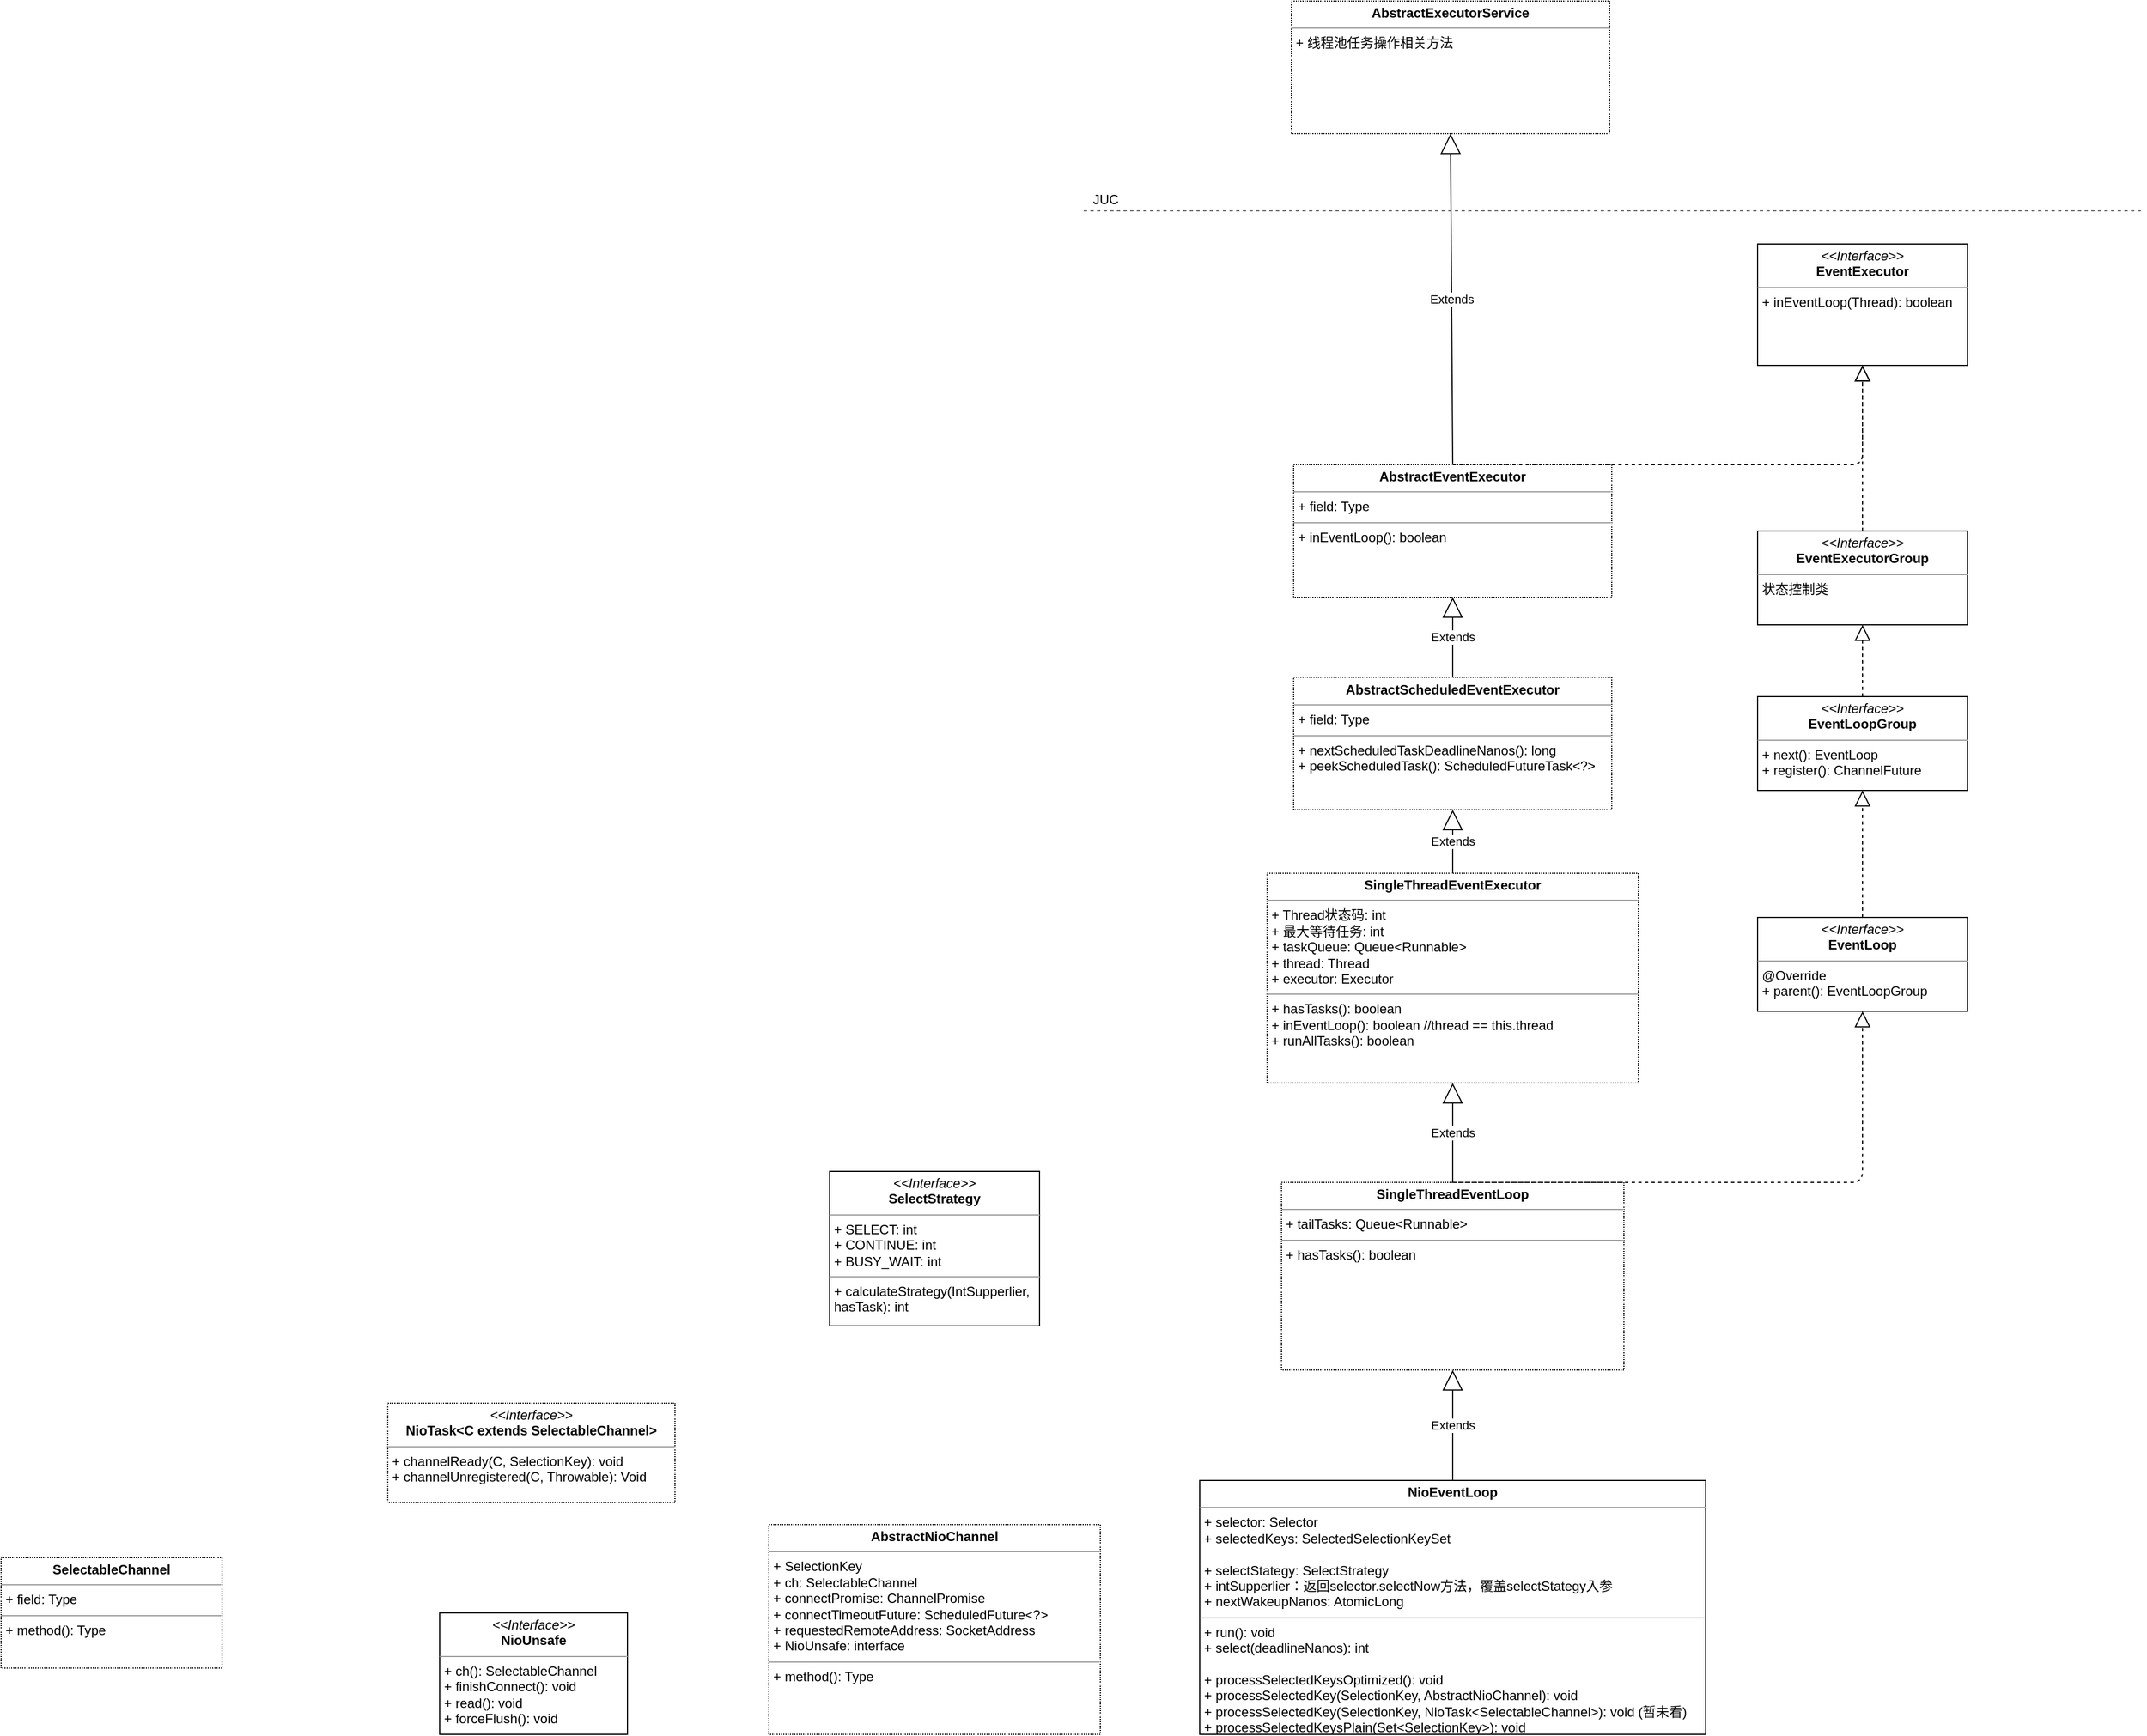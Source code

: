 <mxfile version="14.6.6" type="github" pages="2">
  <diagram id="DDf6Si7hI6gckKC9rxQ4" name="NioEventLoop">
    <mxGraphModel dx="2012" dy="1942" grid="1" gridSize="10" guides="1" tooltips="1" connect="1" arrows="1" fold="1" page="1" pageScale="1" pageWidth="827" pageHeight="1169" math="0" shadow="0">
      <root>
        <mxCell id="0" />
        <mxCell id="1" parent="0" />
        <mxCell id="Be-V4V3GPX-fZBKAhtMd-1" value="&lt;p style=&quot;margin: 0px ; margin-top: 4px ; text-align: center&quot;&gt;&lt;b&gt;SingleThreadEventExecutor&lt;/b&gt;&lt;/p&gt;&lt;hr size=&quot;1&quot;&gt;&lt;p style=&quot;margin: 0px ; margin-left: 4px&quot;&gt;+ Thread状态码: int&lt;/p&gt;&lt;p style=&quot;margin: 0px ; margin-left: 4px&quot;&gt;+ 最大等待任务: int&lt;/p&gt;&lt;p style=&quot;margin: 0px ; margin-left: 4px&quot;&gt;+ taskQueue: Queue&amp;lt;Runnable&amp;gt;&lt;/p&gt;&lt;p style=&quot;margin: 0px ; margin-left: 4px&quot;&gt;+ thread: Thread&lt;/p&gt;&lt;p style=&quot;margin: 0px ; margin-left: 4px&quot;&gt;+ executor: Executor&lt;/p&gt;&lt;hr size=&quot;1&quot;&gt;&lt;p style=&quot;margin: 0px ; margin-left: 4px&quot;&gt;+ hasTasks(): boolean&lt;/p&gt;&lt;p style=&quot;margin: 0px ; margin-left: 4px&quot;&gt;+ inEventLoop(): boolean //thread == this.thread&lt;/p&gt;&lt;p style=&quot;margin: 0px ; margin-left: 4px&quot;&gt;+ runAllTasks(): boolean&lt;/p&gt;" style="verticalAlign=top;align=left;overflow=fill;fontSize=12;fontFamily=Helvetica;html=1;dashed=1;dashPattern=1 1;" parent="1" vertex="1">
          <mxGeometry x="336" y="120" width="336" height="190" as="geometry" />
        </mxCell>
        <mxCell id="Zlzf69k-lu1rIVjhK5aO-1" value="&lt;p style=&quot;margin: 0px ; margin-top: 4px ; text-align: center&quot;&gt;&lt;b&gt;SingleThreadEventLoop&lt;/b&gt;&lt;/p&gt;&lt;hr size=&quot;1&quot;&gt;&lt;p style=&quot;margin: 0px ; margin-left: 4px&quot;&gt;+ tailTasks: Queue&amp;lt;Runnable&amp;gt;&lt;/p&gt;&lt;hr size=&quot;1&quot;&gt;&lt;p style=&quot;margin: 0px ; margin-left: 4px&quot;&gt;+ hasTasks(): boolean&lt;/p&gt;" style="verticalAlign=top;align=left;overflow=fill;fontSize=12;fontFamily=Helvetica;html=1;dashed=1;dashPattern=1 1;" parent="1" vertex="1">
          <mxGeometry x="349" y="400" width="310" height="170" as="geometry" />
        </mxCell>
        <mxCell id="Zlzf69k-lu1rIVjhK5aO-2" value="&lt;p style=&quot;margin: 0px ; margin-top: 4px ; text-align: center&quot;&gt;&lt;i&gt;&amp;lt;&amp;lt;Interface&amp;gt;&amp;gt;&lt;/i&gt;&lt;br&gt;&lt;b&gt;EventLoop&lt;/b&gt;&lt;/p&gt;&lt;hr size=&quot;1&quot;&gt;&lt;p style=&quot;margin: 0px ; margin-left: 4px&quot;&gt;&lt;/p&gt;&lt;p style=&quot;margin: 0px ; margin-left: 4px&quot;&gt;@Override&lt;/p&gt;&lt;p style=&quot;margin: 0px ; margin-left: 4px&quot;&gt;+ parent(): EventLoopGroup&lt;br&gt;&lt;br&gt;&lt;/p&gt;" style="verticalAlign=top;align=left;overflow=fill;fontSize=12;fontFamily=Helvetica;html=1;" parent="1" vertex="1">
          <mxGeometry x="780" y="160" width="190" height="85" as="geometry" />
        </mxCell>
        <mxCell id="Zlzf69k-lu1rIVjhK5aO-3" value="&lt;p style=&quot;margin: 0px ; margin-top: 4px ; text-align: center&quot;&gt;&lt;i&gt;&amp;lt;&amp;lt;Interface&amp;gt;&amp;gt;&lt;/i&gt;&lt;br&gt;&lt;b&gt;EventLoopGroup&lt;/b&gt;&lt;/p&gt;&lt;hr size=&quot;1&quot;&gt;&lt;p style=&quot;margin: 0px ; margin-left: 4px&quot;&gt;&lt;/p&gt;&lt;p style=&quot;margin: 0px ; margin-left: 4px&quot;&gt;&lt;span&gt;+ next(): EventLoop&lt;/span&gt;&lt;br&gt;&lt;/p&gt;&lt;p style=&quot;margin: 0px ; margin-left: 4px&quot;&gt;&lt;span&gt;+ register(): ChannelFuture&lt;/span&gt;&lt;/p&gt;&lt;p style=&quot;margin: 0px ; margin-left: 4px&quot;&gt;&lt;br&gt;&lt;/p&gt;" style="verticalAlign=top;align=left;overflow=fill;fontSize=12;fontFamily=Helvetica;html=1;" parent="1" vertex="1">
          <mxGeometry x="780" y="-40" width="190" height="85" as="geometry" />
        </mxCell>
        <mxCell id="Zlzf69k-lu1rIVjhK5aO-4" value="&lt;p style=&quot;margin: 0px ; margin-top: 4px ; text-align: center&quot;&gt;&lt;i&gt;&amp;lt;&amp;lt;Interface&amp;gt;&amp;gt;&lt;/i&gt;&lt;br&gt;&lt;b&gt;EventExecutorGroup&lt;/b&gt;&lt;/p&gt;&lt;hr size=&quot;1&quot;&gt;&lt;p style=&quot;margin: 0px ; margin-left: 4px&quot;&gt;&lt;/p&gt;&lt;p style=&quot;margin: 0px ; margin-left: 4px&quot;&gt;状态控制类&lt;/p&gt;&lt;p style=&quot;margin: 0px ; margin-left: 4px&quot;&gt;&lt;br&gt;&lt;/p&gt;" style="verticalAlign=top;align=left;overflow=fill;fontSize=12;fontFamily=Helvetica;html=1;" parent="1" vertex="1">
          <mxGeometry x="780" y="-190" width="190" height="85" as="geometry" />
        </mxCell>
        <mxCell id="Zlzf69k-lu1rIVjhK5aO-5" value="Extends" style="endArrow=block;endSize=16;endFill=0;html=1;exitX=0.5;exitY=0;exitDx=0;exitDy=0;entryX=0.5;entryY=1;entryDx=0;entryDy=0;" parent="1" source="Zlzf69k-lu1rIVjhK5aO-1" target="Be-V4V3GPX-fZBKAhtMd-1" edge="1">
          <mxGeometry width="160" relative="1" as="geometry">
            <mxPoint x="620" y="210" as="sourcePoint" />
            <mxPoint x="780" y="210" as="targetPoint" />
          </mxGeometry>
        </mxCell>
        <mxCell id="Zlzf69k-lu1rIVjhK5aO-6" value="" style="endArrow=block;dashed=1;endFill=0;endSize=12;html=1;exitX=0.5;exitY=0;exitDx=0;exitDy=0;entryX=0.5;entryY=1;entryDx=0;entryDy=0;" parent="1" source="Zlzf69k-lu1rIVjhK5aO-1" target="Zlzf69k-lu1rIVjhK5aO-2" edge="1">
          <mxGeometry width="160" relative="1" as="geometry">
            <mxPoint x="770" y="320" as="sourcePoint" />
            <mxPoint x="930" y="320" as="targetPoint" />
            <Array as="points">
              <mxPoint x="875" y="400" />
            </Array>
          </mxGeometry>
        </mxCell>
        <mxCell id="Zlzf69k-lu1rIVjhK5aO-7" value="" style="endArrow=block;dashed=1;endFill=0;endSize=12;html=1;exitX=0.5;exitY=0;exitDx=0;exitDy=0;entryX=0.5;entryY=1;entryDx=0;entryDy=0;" parent="1" source="Zlzf69k-lu1rIVjhK5aO-2" target="Zlzf69k-lu1rIVjhK5aO-3" edge="1">
          <mxGeometry width="160" relative="1" as="geometry">
            <mxPoint x="810" y="110" as="sourcePoint" />
            <mxPoint x="970" y="110" as="targetPoint" />
          </mxGeometry>
        </mxCell>
        <mxCell id="Zlzf69k-lu1rIVjhK5aO-8" value="&lt;p style=&quot;margin: 0px ; margin-top: 4px ; text-align: center&quot;&gt;&lt;b&gt;NioEventLoop&lt;/b&gt;&lt;/p&gt;&lt;hr size=&quot;1&quot;&gt;&lt;p style=&quot;margin: 0px ; margin-left: 4px&quot;&gt;+ selector: Selector&lt;/p&gt;&lt;p style=&quot;margin: 0px ; margin-left: 4px&quot;&gt;+ selectedKeys: SelectedSelectionKeySet&lt;/p&gt;&lt;p style=&quot;margin: 0px ; margin-left: 4px&quot;&gt;&lt;br&gt;&lt;/p&gt;&lt;p style=&quot;margin: 0px ; margin-left: 4px&quot;&gt;+ selectStategy: SelectStrategy&lt;/p&gt;&lt;p style=&quot;margin: 0px ; margin-left: 4px&quot;&gt;+ intSupperlier：返回selector.selectNow方法，覆盖selectStategy入参&lt;/p&gt;&lt;p style=&quot;margin: 0px ; margin-left: 4px&quot;&gt;+ nextWakeupNanos: AtomicLong&lt;/p&gt;&lt;hr size=&quot;1&quot;&gt;&lt;p style=&quot;margin: 0px ; margin-left: 4px&quot;&gt;+ run(): void&lt;/p&gt;&lt;p style=&quot;margin: 0px ; margin-left: 4px&quot;&gt;+ select(deadlineNanos): int&lt;/p&gt;&lt;p style=&quot;margin: 0px ; margin-left: 4px&quot;&gt;&lt;br&gt;&lt;/p&gt;&lt;p style=&quot;margin: 0px ; margin-left: 4px&quot;&gt;+ processSelectedKeysOptimized(): void&lt;/p&gt;&lt;p style=&quot;margin: 0px ; margin-left: 4px&quot;&gt;+ processSelectedKey(SelectionKey, AbstractNioChannel): void&lt;/p&gt;&lt;p style=&quot;margin: 0px ; margin-left: 4px&quot;&gt;+ processSelectedKey(SelectionKey, NioTask&amp;lt;SelectableChannel&amp;gt;): void (暂未看)&lt;/p&gt;&lt;p style=&quot;margin: 0px ; margin-left: 4px&quot;&gt;+ processSelectedKeysPlain(Set&amp;lt;SelectionKey&amp;gt;): void&lt;/p&gt;" style="verticalAlign=top;align=left;overflow=fill;fontSize=12;fontFamily=Helvetica;html=1;" parent="1" vertex="1">
          <mxGeometry x="275" y="670" width="458" height="230" as="geometry" />
        </mxCell>
        <mxCell id="Zlzf69k-lu1rIVjhK5aO-9" value="Extends" style="endArrow=block;endSize=16;endFill=0;html=1;exitX=0.5;exitY=0;exitDx=0;exitDy=0;entryX=0.5;entryY=1;entryDx=0;entryDy=0;" parent="1" source="Zlzf69k-lu1rIVjhK5aO-8" target="Zlzf69k-lu1rIVjhK5aO-1" edge="1">
          <mxGeometry width="160" relative="1" as="geometry">
            <mxPoint x="500" y="610" as="sourcePoint" />
            <mxPoint x="660" y="610" as="targetPoint" />
          </mxGeometry>
        </mxCell>
        <mxCell id="Zlzf69k-lu1rIVjhK5aO-10" value="&lt;p style=&quot;margin: 0px ; margin-top: 4px ; text-align: center&quot;&gt;&lt;i&gt;&amp;lt;&amp;lt;Interface&amp;gt;&amp;gt;&lt;/i&gt;&lt;br&gt;&lt;b&gt;SelectStrategy&lt;/b&gt;&lt;/p&gt;&lt;hr size=&quot;1&quot;&gt;&lt;p style=&quot;margin: 0px ; margin-left: 4px&quot;&gt;+ SELECT: int&lt;br&gt;+ CONTINUE: int&lt;/p&gt;&lt;p style=&quot;margin: 0px ; margin-left: 4px&quot;&gt;+ BUSY_WAIT: int&lt;/p&gt;&lt;hr size=&quot;1&quot;&gt;&lt;p style=&quot;margin: 0px ; margin-left: 4px&quot;&gt;+ calculateStrategy(IntSupperlier,&lt;/p&gt;&lt;p style=&quot;margin: 0px ; margin-left: 4px&quot;&gt;hasTask): int&lt;br&gt;&lt;/p&gt;" style="verticalAlign=top;align=left;overflow=fill;fontSize=12;fontFamily=Helvetica;html=1;" parent="1" vertex="1">
          <mxGeometry x="-60" y="390" width="190" height="140" as="geometry" />
        </mxCell>
        <mxCell id="Zlzf69k-lu1rIVjhK5aO-11" value="&lt;p style=&quot;margin: 0px ; margin-top: 4px ; text-align: center&quot;&gt;&lt;b&gt;AbstractScheduledEventExecutor&lt;/b&gt;&lt;/p&gt;&lt;hr size=&quot;1&quot;&gt;&lt;p style=&quot;margin: 0px ; margin-left: 4px&quot;&gt;+ field: Type&lt;/p&gt;&lt;hr size=&quot;1&quot;&gt;&lt;p style=&quot;margin: 0px ; margin-left: 4px&quot;&gt;+ nextScheduledTaskDeadlineNanos(): long&lt;/p&gt;&lt;p style=&quot;margin: 0px ; margin-left: 4px&quot;&gt;+ peekScheduledTask(): ScheduledFutureTask&amp;lt;?&amp;gt;&lt;/p&gt;" style="verticalAlign=top;align=left;overflow=fill;fontSize=12;fontFamily=Helvetica;html=1;dashed=1;dashPattern=1 1;" parent="1" vertex="1">
          <mxGeometry x="360" y="-57.5" width="288" height="120" as="geometry" />
        </mxCell>
        <mxCell id="Zlzf69k-lu1rIVjhK5aO-13" value="&lt;p style=&quot;margin: 0px ; margin-top: 4px ; text-align: center&quot;&gt;&lt;b&gt;AbstractEventExecutor&lt;/b&gt;&lt;/p&gt;&lt;hr size=&quot;1&quot;&gt;&lt;p style=&quot;margin: 0px ; margin-left: 4px&quot;&gt;+ field: Type&lt;/p&gt;&lt;hr size=&quot;1&quot;&gt;&lt;p style=&quot;margin: 0px ; margin-left: 4px&quot;&gt;+ inEventLoop(): boolean&lt;/p&gt;" style="verticalAlign=top;align=left;overflow=fill;fontSize=12;fontFamily=Helvetica;html=1;dashed=1;dashPattern=1 1;" parent="1" vertex="1">
          <mxGeometry x="360" y="-250" width="288" height="120" as="geometry" />
        </mxCell>
        <mxCell id="Zlzf69k-lu1rIVjhK5aO-14" value="&lt;p style=&quot;margin: 0px ; margin-top: 4px ; text-align: center&quot;&gt;&lt;i&gt;&amp;lt;&amp;lt;Interface&amp;gt;&amp;gt;&lt;/i&gt;&lt;br&gt;&lt;b&gt;EventExecutor&lt;/b&gt;&lt;/p&gt;&lt;hr size=&quot;1&quot;&gt;&lt;p style=&quot;margin: 0px ; margin-left: 4px&quot;&gt;+ inEventLoop(Thread): boolean&lt;br&gt;&lt;/p&gt;" style="verticalAlign=top;align=left;overflow=fill;fontSize=12;fontFamily=Helvetica;html=1;" parent="1" vertex="1">
          <mxGeometry x="780" y="-450" width="190" height="110" as="geometry" />
        </mxCell>
        <mxCell id="Zlzf69k-lu1rIVjhK5aO-15" value="&lt;p style=&quot;margin: 0px ; margin-top: 4px ; text-align: center&quot;&gt;&lt;b&gt;AbstractExecutorService&lt;/b&gt;&lt;/p&gt;&lt;hr size=&quot;1&quot;&gt;&lt;p style=&quot;margin: 0px ; margin-left: 4px&quot;&gt;+ 线程池任务操作相关方法&lt;/p&gt;" style="verticalAlign=top;align=left;overflow=fill;fontSize=12;fontFamily=Helvetica;html=1;dashed=1;dashPattern=1 1;" parent="1" vertex="1">
          <mxGeometry x="358" y="-670" width="288" height="120" as="geometry" />
        </mxCell>
        <mxCell id="Zlzf69k-lu1rIVjhK5aO-16" value="" style="endArrow=none;dashed=1;html=1;fillColor=#f5f5f5;strokeColor=#666666;" parent="1" edge="1">
          <mxGeometry width="50" height="50" relative="1" as="geometry">
            <mxPoint x="170" y="-480" as="sourcePoint" />
            <mxPoint x="1130" y="-480" as="targetPoint" />
          </mxGeometry>
        </mxCell>
        <mxCell id="Zlzf69k-lu1rIVjhK5aO-17" value="JUC" style="text;html=1;strokeColor=none;fillColor=none;align=center;verticalAlign=middle;whiteSpace=wrap;rounded=0;" parent="1" vertex="1">
          <mxGeometry x="170" y="-500" width="40" height="20" as="geometry" />
        </mxCell>
        <mxCell id="Zlzf69k-lu1rIVjhK5aO-19" value="Extends" style="endArrow=block;endSize=16;endFill=0;html=1;exitX=0.5;exitY=0;exitDx=0;exitDy=0;entryX=0.5;entryY=1;entryDx=0;entryDy=0;" parent="1" source="Zlzf69k-lu1rIVjhK5aO-13" target="Zlzf69k-lu1rIVjhK5aO-15" edge="1">
          <mxGeometry width="160" relative="1" as="geometry">
            <mxPoint x="470" y="-460" as="sourcePoint" />
            <mxPoint x="630" y="-460" as="targetPoint" />
          </mxGeometry>
        </mxCell>
        <mxCell id="Zlzf69k-lu1rIVjhK5aO-20" value="Extends" style="endArrow=block;endSize=16;endFill=0;html=1;exitX=0.5;exitY=0;exitDx=0;exitDy=0;entryX=0.5;entryY=1;entryDx=0;entryDy=0;" parent="1" source="Be-V4V3GPX-fZBKAhtMd-1" target="Zlzf69k-lu1rIVjhK5aO-11" edge="1">
          <mxGeometry width="160" relative="1" as="geometry">
            <mxPoint x="512" y="410" as="sourcePoint" />
            <mxPoint x="512" y="320" as="targetPoint" />
          </mxGeometry>
        </mxCell>
        <mxCell id="Zlzf69k-lu1rIVjhK5aO-21" value="Extends" style="endArrow=block;endSize=16;endFill=0;html=1;exitX=0.5;exitY=0;exitDx=0;exitDy=0;entryX=0.5;entryY=1;entryDx=0;entryDy=0;" parent="1" source="Zlzf69k-lu1rIVjhK5aO-11" target="Zlzf69k-lu1rIVjhK5aO-13" edge="1">
          <mxGeometry width="160" relative="1" as="geometry">
            <mxPoint x="522" y="420" as="sourcePoint" />
            <mxPoint x="522" y="330" as="targetPoint" />
          </mxGeometry>
        </mxCell>
        <mxCell id="Zlzf69k-lu1rIVjhK5aO-22" value="" style="endArrow=block;dashed=1;endFill=0;endSize=12;html=1;exitX=0.5;exitY=0;exitDx=0;exitDy=0;entryX=0.5;entryY=1;entryDx=0;entryDy=0;" parent="1" source="Zlzf69k-lu1rIVjhK5aO-13" target="Zlzf69k-lu1rIVjhK5aO-14" edge="1">
          <mxGeometry width="160" relative="1" as="geometry">
            <mxPoint x="610" y="-290" as="sourcePoint" />
            <mxPoint x="770" y="-290" as="targetPoint" />
            <Array as="points">
              <mxPoint x="875" y="-250" />
            </Array>
          </mxGeometry>
        </mxCell>
        <mxCell id="Zlzf69k-lu1rIVjhK5aO-23" value="" style="endArrow=block;dashed=1;endFill=0;endSize=12;html=1;exitX=0.5;exitY=0;exitDx=0;exitDy=0;entryX=0.5;entryY=1;entryDx=0;entryDy=0;" parent="1" source="Zlzf69k-lu1rIVjhK5aO-3" target="Zlzf69k-lu1rIVjhK5aO-4" edge="1">
          <mxGeometry width="160" relative="1" as="geometry">
            <mxPoint x="895" y="170" as="sourcePoint" />
            <mxPoint x="895" y="55" as="targetPoint" />
          </mxGeometry>
        </mxCell>
        <mxCell id="Zlzf69k-lu1rIVjhK5aO-24" value="" style="endArrow=block;dashed=1;endFill=0;endSize=12;html=1;exitX=0.5;exitY=0;exitDx=0;exitDy=0;entryX=0.5;entryY=1;entryDx=0;entryDy=0;" parent="1" source="Zlzf69k-lu1rIVjhK5aO-4" target="Zlzf69k-lu1rIVjhK5aO-14" edge="1">
          <mxGeometry width="160" relative="1" as="geometry">
            <mxPoint x="905" y="180" as="sourcePoint" />
            <mxPoint x="905" y="65" as="targetPoint" />
          </mxGeometry>
        </mxCell>
        <mxCell id="3vGNYZLkO1yV4LC2Xz1X-1" value="&lt;p style=&quot;margin: 0px ; margin-top: 4px ; text-align: center&quot;&gt;&lt;b&gt;AbstractNioChannel&lt;/b&gt;&lt;/p&gt;&lt;hr size=&quot;1&quot;&gt;&lt;p style=&quot;margin: 0px ; margin-left: 4px&quot;&gt;+ SelectionKey&lt;/p&gt;&lt;p style=&quot;margin: 0px ; margin-left: 4px&quot;&gt;+ ch: SelectableChannel&lt;/p&gt;&lt;p style=&quot;margin: 0px ; margin-left: 4px&quot;&gt;+ connectPromise: ChannelPromise&lt;/p&gt;&lt;p style=&quot;margin: 0px ; margin-left: 4px&quot;&gt;+ connectTimeoutFuture: ScheduledFuture&amp;lt;?&amp;gt;&lt;/p&gt;&lt;p style=&quot;margin: 0px ; margin-left: 4px&quot;&gt;+ requestedRemoteAddress: SocketAddress&lt;/p&gt;&lt;p style=&quot;margin: 0px ; margin-left: 4px&quot;&gt;+ NioUnsafe: interface&lt;/p&gt;&lt;hr size=&quot;1&quot;&gt;&lt;p style=&quot;margin: 0px ; margin-left: 4px&quot;&gt;+ method(): Type&lt;/p&gt;" style="verticalAlign=top;align=left;overflow=fill;fontSize=12;fontFamily=Helvetica;html=1;dashed=1;dashPattern=1 1;" parent="1" vertex="1">
          <mxGeometry x="-115" y="710" width="300" height="190" as="geometry" />
        </mxCell>
        <mxCell id="mLZd_gFcnLGiPh0xzBFw-1" value="&lt;p style=&quot;margin: 0px ; margin-top: 4px ; text-align: center&quot;&gt;&lt;i&gt;&amp;lt;&amp;lt;Interface&amp;gt;&amp;gt;&lt;/i&gt;&lt;br&gt;&lt;b&gt;NioUnsafe&lt;/b&gt;&lt;/p&gt;&lt;hr size=&quot;1&quot;&gt;&lt;p style=&quot;margin: 0px ; margin-left: 4px&quot;&gt;+ ch(): SelectableChannel&lt;br&gt;+ finishConnect(): void&lt;/p&gt;&lt;p style=&quot;margin: 0px ; margin-left: 4px&quot;&gt;+ read(): void&lt;/p&gt;&lt;p style=&quot;margin: 0px ; margin-left: 4px&quot;&gt;+ forceFlush(): void&lt;/p&gt;" style="verticalAlign=top;align=left;overflow=fill;fontSize=12;fontFamily=Helvetica;html=1;" vertex="1" parent="1">
          <mxGeometry x="-413" y="790" width="170" height="110" as="geometry" />
        </mxCell>
        <mxCell id="JGBUPyrE6SJgA9BxXM_N-1" value="&lt;p style=&quot;margin: 0px ; margin-top: 4px ; text-align: center&quot;&gt;&lt;b&gt;SelectableChannel&lt;/b&gt;&lt;/p&gt;&lt;hr size=&quot;1&quot;&gt;&lt;p style=&quot;margin: 0px ; margin-left: 4px&quot;&gt;+ field: Type&lt;/p&gt;&lt;hr size=&quot;1&quot;&gt;&lt;p style=&quot;margin: 0px ; margin-left: 4px&quot;&gt;+ method(): Type&lt;/p&gt;" style="verticalAlign=top;align=left;overflow=fill;fontSize=12;fontFamily=Helvetica;html=1;dashed=1;dashPattern=1 1;" vertex="1" parent="1">
          <mxGeometry x="-810" y="740" width="200" height="100" as="geometry" />
        </mxCell>
        <mxCell id="JGBUPyrE6SJgA9BxXM_N-2" value="&lt;p style=&quot;margin: 0px ; margin-top: 4px ; text-align: center&quot;&gt;&lt;i&gt;&amp;lt;&amp;lt;Interface&amp;gt;&amp;gt;&lt;/i&gt;&lt;br&gt;&lt;b&gt;NioTask&amp;lt;C extends SelectableChannel&amp;gt;&lt;/b&gt;&lt;/p&gt;&lt;hr size=&quot;1&quot;&gt;&lt;p style=&quot;margin: 0px ; margin-left: 4px&quot;&gt;+ channelReady(C, SelectionKey): void&lt;br&gt;+ channelUnregistered(C, Throwable): Void&lt;/p&gt;" style="verticalAlign=top;align=left;overflow=fill;fontSize=12;fontFamily=Helvetica;html=1;dashed=1;dashPattern=1 1;" vertex="1" parent="1">
          <mxGeometry x="-460" y="600" width="260" height="90" as="geometry" />
        </mxCell>
      </root>
    </mxGraphModel>
  </diagram>
  <diagram id="5Yc4WM7t3tE4-5V1ifpO" name="java.nio">
    <mxGraphModel dx="1422" dy="928" grid="1" gridSize="10" guides="1" tooltips="1" connect="1" arrows="1" fold="1" page="1" pageScale="1" pageWidth="827" pageHeight="1169" math="0" shadow="0">
      <root>
        <mxCell id="OGTiTm5KFj0ApmbGfk22-0" />
        <mxCell id="OGTiTm5KFj0ApmbGfk22-1" parent="OGTiTm5KFj0ApmbGfk22-0" />
      </root>
    </mxGraphModel>
  </diagram>
</mxfile>
